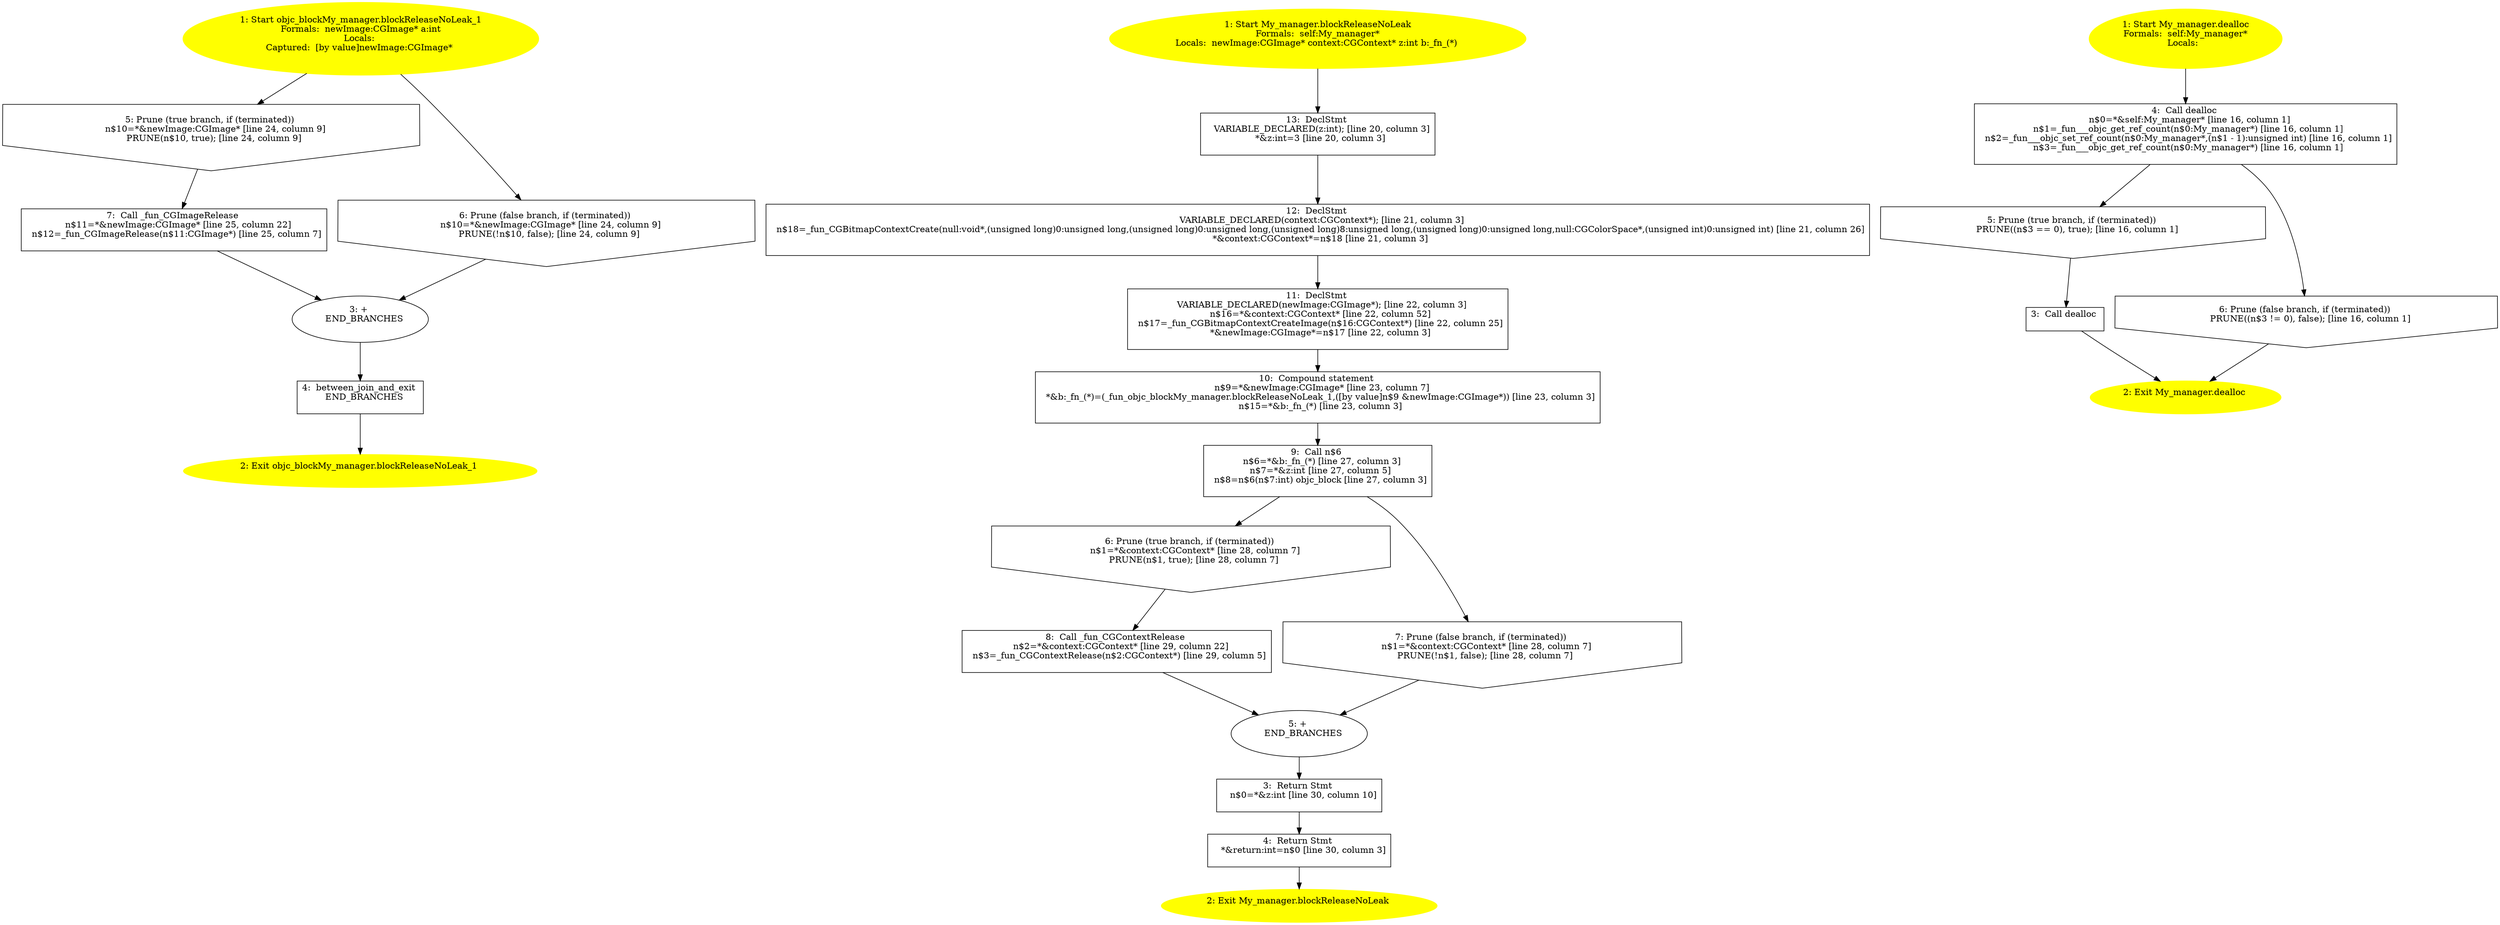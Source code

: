 /* @generated */
digraph cfg {
"objc_blockMy_manager.blockReleaseNoLeak_1(struct CGImage).d2039f8bbb0530575d5ff258d059d268_1" [label="1: Start objc_blockMy_manager.blockReleaseNoLeak_1\nFormals:  newImage:CGImage* a:int\nLocals: \nCaptured:  [by value]newImage:CGImage* \n  " color=yellow style=filled]
	

	 "objc_blockMy_manager.blockReleaseNoLeak_1(struct CGImage).d2039f8bbb0530575d5ff258d059d268_1" -> "objc_blockMy_manager.blockReleaseNoLeak_1(struct CGImage).d2039f8bbb0530575d5ff258d059d268_5" ;
	 "objc_blockMy_manager.blockReleaseNoLeak_1(struct CGImage).d2039f8bbb0530575d5ff258d059d268_1" -> "objc_blockMy_manager.blockReleaseNoLeak_1(struct CGImage).d2039f8bbb0530575d5ff258d059d268_6" ;
"objc_blockMy_manager.blockReleaseNoLeak_1(struct CGImage).d2039f8bbb0530575d5ff258d059d268_2" [label="2: Exit objc_blockMy_manager.blockReleaseNoLeak_1 \n  " color=yellow style=filled]
	

"objc_blockMy_manager.blockReleaseNoLeak_1(struct CGImage).d2039f8bbb0530575d5ff258d059d268_3" [label="3: + \n   END_BRANCHES\n " ]
	

	 "objc_blockMy_manager.blockReleaseNoLeak_1(struct CGImage).d2039f8bbb0530575d5ff258d059d268_3" -> "objc_blockMy_manager.blockReleaseNoLeak_1(struct CGImage).d2039f8bbb0530575d5ff258d059d268_4" ;
"objc_blockMy_manager.blockReleaseNoLeak_1(struct CGImage).d2039f8bbb0530575d5ff258d059d268_4" [label="4:  between_join_and_exit \n   END_BRANCHES\n " shape="box"]
	

	 "objc_blockMy_manager.blockReleaseNoLeak_1(struct CGImage).d2039f8bbb0530575d5ff258d059d268_4" -> "objc_blockMy_manager.blockReleaseNoLeak_1(struct CGImage).d2039f8bbb0530575d5ff258d059d268_2" ;
"objc_blockMy_manager.blockReleaseNoLeak_1(struct CGImage).d2039f8bbb0530575d5ff258d059d268_5" [label="5: Prune (true branch, if (terminated)) \n   n$10=*&newImage:CGImage* [line 24, column 9]\n  PRUNE(n$10, true); [line 24, column 9]\n " shape="invhouse"]
	

	 "objc_blockMy_manager.blockReleaseNoLeak_1(struct CGImage).d2039f8bbb0530575d5ff258d059d268_5" -> "objc_blockMy_manager.blockReleaseNoLeak_1(struct CGImage).d2039f8bbb0530575d5ff258d059d268_7" ;
"objc_blockMy_manager.blockReleaseNoLeak_1(struct CGImage).d2039f8bbb0530575d5ff258d059d268_6" [label="6: Prune (false branch, if (terminated)) \n   n$10=*&newImage:CGImage* [line 24, column 9]\n  PRUNE(!n$10, false); [line 24, column 9]\n " shape="invhouse"]
	

	 "objc_blockMy_manager.blockReleaseNoLeak_1(struct CGImage).d2039f8bbb0530575d5ff258d059d268_6" -> "objc_blockMy_manager.blockReleaseNoLeak_1(struct CGImage).d2039f8bbb0530575d5ff258d059d268_3" ;
"objc_blockMy_manager.blockReleaseNoLeak_1(struct CGImage).d2039f8bbb0530575d5ff258d059d268_7" [label="7:  Call _fun_CGImageRelease \n   n$11=*&newImage:CGImage* [line 25, column 22]\n  n$12=_fun_CGImageRelease(n$11:CGImage*) [line 25, column 7]\n " shape="box"]
	

	 "objc_blockMy_manager.blockReleaseNoLeak_1(struct CGImage).d2039f8bbb0530575d5ff258d059d268_7" -> "objc_blockMy_manager.blockReleaseNoLeak_1(struct CGImage).d2039f8bbb0530575d5ff258d059d268_3" ;
"blockReleaseNoLeak#My_manager#instance.0c48f80f024250b18a529440f1313af6_1" [label="1: Start My_manager.blockReleaseNoLeak\nFormals:  self:My_manager*\nLocals:  newImage:CGImage* context:CGContext* z:int b:_fn_(*) \n  " color=yellow style=filled]
	

	 "blockReleaseNoLeak#My_manager#instance.0c48f80f024250b18a529440f1313af6_1" -> "blockReleaseNoLeak#My_manager#instance.0c48f80f024250b18a529440f1313af6_13" ;
"blockReleaseNoLeak#My_manager#instance.0c48f80f024250b18a529440f1313af6_2" [label="2: Exit My_manager.blockReleaseNoLeak \n  " color=yellow style=filled]
	

"blockReleaseNoLeak#My_manager#instance.0c48f80f024250b18a529440f1313af6_3" [label="3:  Return Stmt \n   n$0=*&z:int [line 30, column 10]\n " shape="box"]
	

	 "blockReleaseNoLeak#My_manager#instance.0c48f80f024250b18a529440f1313af6_3" -> "blockReleaseNoLeak#My_manager#instance.0c48f80f024250b18a529440f1313af6_4" ;
"blockReleaseNoLeak#My_manager#instance.0c48f80f024250b18a529440f1313af6_4" [label="4:  Return Stmt \n   *&return:int=n$0 [line 30, column 3]\n " shape="box"]
	

	 "blockReleaseNoLeak#My_manager#instance.0c48f80f024250b18a529440f1313af6_4" -> "blockReleaseNoLeak#My_manager#instance.0c48f80f024250b18a529440f1313af6_2" ;
"blockReleaseNoLeak#My_manager#instance.0c48f80f024250b18a529440f1313af6_5" [label="5: + \n   END_BRANCHES\n " ]
	

	 "blockReleaseNoLeak#My_manager#instance.0c48f80f024250b18a529440f1313af6_5" -> "blockReleaseNoLeak#My_manager#instance.0c48f80f024250b18a529440f1313af6_3" ;
"blockReleaseNoLeak#My_manager#instance.0c48f80f024250b18a529440f1313af6_6" [label="6: Prune (true branch, if (terminated)) \n   n$1=*&context:CGContext* [line 28, column 7]\n  PRUNE(n$1, true); [line 28, column 7]\n " shape="invhouse"]
	

	 "blockReleaseNoLeak#My_manager#instance.0c48f80f024250b18a529440f1313af6_6" -> "blockReleaseNoLeak#My_manager#instance.0c48f80f024250b18a529440f1313af6_8" ;
"blockReleaseNoLeak#My_manager#instance.0c48f80f024250b18a529440f1313af6_7" [label="7: Prune (false branch, if (terminated)) \n   n$1=*&context:CGContext* [line 28, column 7]\n  PRUNE(!n$1, false); [line 28, column 7]\n " shape="invhouse"]
	

	 "blockReleaseNoLeak#My_manager#instance.0c48f80f024250b18a529440f1313af6_7" -> "blockReleaseNoLeak#My_manager#instance.0c48f80f024250b18a529440f1313af6_5" ;
"blockReleaseNoLeak#My_manager#instance.0c48f80f024250b18a529440f1313af6_8" [label="8:  Call _fun_CGContextRelease \n   n$2=*&context:CGContext* [line 29, column 22]\n  n$3=_fun_CGContextRelease(n$2:CGContext*) [line 29, column 5]\n " shape="box"]
	

	 "blockReleaseNoLeak#My_manager#instance.0c48f80f024250b18a529440f1313af6_8" -> "blockReleaseNoLeak#My_manager#instance.0c48f80f024250b18a529440f1313af6_5" ;
"blockReleaseNoLeak#My_manager#instance.0c48f80f024250b18a529440f1313af6_9" [label="9:  Call n$6 \n   n$6=*&b:_fn_(*) [line 27, column 3]\n  n$7=*&z:int [line 27, column 5]\n  n$8=n$6(n$7:int) objc_block [line 27, column 3]\n " shape="box"]
	

	 "blockReleaseNoLeak#My_manager#instance.0c48f80f024250b18a529440f1313af6_9" -> "blockReleaseNoLeak#My_manager#instance.0c48f80f024250b18a529440f1313af6_6" ;
	 "blockReleaseNoLeak#My_manager#instance.0c48f80f024250b18a529440f1313af6_9" -> "blockReleaseNoLeak#My_manager#instance.0c48f80f024250b18a529440f1313af6_7" ;
"blockReleaseNoLeak#My_manager#instance.0c48f80f024250b18a529440f1313af6_10" [label="10:  Compound statement \n   n$9=*&newImage:CGImage* [line 23, column 7]\n  *&b:_fn_(*)=(_fun_objc_blockMy_manager.blockReleaseNoLeak_1,([by value]n$9 &newImage:CGImage*)) [line 23, column 3]\n  n$15=*&b:_fn_(*) [line 23, column 3]\n " shape="box"]
	

	 "blockReleaseNoLeak#My_manager#instance.0c48f80f024250b18a529440f1313af6_10" -> "blockReleaseNoLeak#My_manager#instance.0c48f80f024250b18a529440f1313af6_9" ;
"blockReleaseNoLeak#My_manager#instance.0c48f80f024250b18a529440f1313af6_11" [label="11:  DeclStmt \n   VARIABLE_DECLARED(newImage:CGImage*); [line 22, column 3]\n  n$16=*&context:CGContext* [line 22, column 52]\n  n$17=_fun_CGBitmapContextCreateImage(n$16:CGContext*) [line 22, column 25]\n  *&newImage:CGImage*=n$17 [line 22, column 3]\n " shape="box"]
	

	 "blockReleaseNoLeak#My_manager#instance.0c48f80f024250b18a529440f1313af6_11" -> "blockReleaseNoLeak#My_manager#instance.0c48f80f024250b18a529440f1313af6_10" ;
"blockReleaseNoLeak#My_manager#instance.0c48f80f024250b18a529440f1313af6_12" [label="12:  DeclStmt \n   VARIABLE_DECLARED(context:CGContext*); [line 21, column 3]\n  n$18=_fun_CGBitmapContextCreate(null:void*,(unsigned long)0:unsigned long,(unsigned long)0:unsigned long,(unsigned long)8:unsigned long,(unsigned long)0:unsigned long,null:CGColorSpace*,(unsigned int)0:unsigned int) [line 21, column 26]\n  *&context:CGContext*=n$18 [line 21, column 3]\n " shape="box"]
	

	 "blockReleaseNoLeak#My_manager#instance.0c48f80f024250b18a529440f1313af6_12" -> "blockReleaseNoLeak#My_manager#instance.0c48f80f024250b18a529440f1313af6_11" ;
"blockReleaseNoLeak#My_manager#instance.0c48f80f024250b18a529440f1313af6_13" [label="13:  DeclStmt \n   VARIABLE_DECLARED(z:int); [line 20, column 3]\n  *&z:int=3 [line 20, column 3]\n " shape="box"]
	

	 "blockReleaseNoLeak#My_manager#instance.0c48f80f024250b18a529440f1313af6_13" -> "blockReleaseNoLeak#My_manager#instance.0c48f80f024250b18a529440f1313af6_12" ;
"dealloc#My_manager#instance.62748019ba808efecf04f93dd9aba402_1" [label="1: Start My_manager.dealloc\nFormals:  self:My_manager*\nLocals:  \n  " color=yellow style=filled]
	

	 "dealloc#My_manager#instance.62748019ba808efecf04f93dd9aba402_1" -> "dealloc#My_manager#instance.62748019ba808efecf04f93dd9aba402_4" ;
"dealloc#My_manager#instance.62748019ba808efecf04f93dd9aba402_2" [label="2: Exit My_manager.dealloc \n  " color=yellow style=filled]
	

"dealloc#My_manager#instance.62748019ba808efecf04f93dd9aba402_3" [label="3:  Call dealloc \n  " shape="box"]
	

	 "dealloc#My_manager#instance.62748019ba808efecf04f93dd9aba402_3" -> "dealloc#My_manager#instance.62748019ba808efecf04f93dd9aba402_2" ;
"dealloc#My_manager#instance.62748019ba808efecf04f93dd9aba402_4" [label="4:  Call dealloc \n   n$0=*&self:My_manager* [line 16, column 1]\n  n$1=_fun___objc_get_ref_count(n$0:My_manager*) [line 16, column 1]\n  n$2=_fun___objc_set_ref_count(n$0:My_manager*,(n$1 - 1):unsigned int) [line 16, column 1]\n  n$3=_fun___objc_get_ref_count(n$0:My_manager*) [line 16, column 1]\n " shape="box"]
	

	 "dealloc#My_manager#instance.62748019ba808efecf04f93dd9aba402_4" -> "dealloc#My_manager#instance.62748019ba808efecf04f93dd9aba402_5" ;
	 "dealloc#My_manager#instance.62748019ba808efecf04f93dd9aba402_4" -> "dealloc#My_manager#instance.62748019ba808efecf04f93dd9aba402_6" ;
"dealloc#My_manager#instance.62748019ba808efecf04f93dd9aba402_5" [label="5: Prune (true branch, if (terminated)) \n   PRUNE((n$3 == 0), true); [line 16, column 1]\n " shape="invhouse"]
	

	 "dealloc#My_manager#instance.62748019ba808efecf04f93dd9aba402_5" -> "dealloc#My_manager#instance.62748019ba808efecf04f93dd9aba402_3" ;
"dealloc#My_manager#instance.62748019ba808efecf04f93dd9aba402_6" [label="6: Prune (false branch, if (terminated)) \n   PRUNE((n$3 != 0), false); [line 16, column 1]\n " shape="invhouse"]
	

	 "dealloc#My_manager#instance.62748019ba808efecf04f93dd9aba402_6" -> "dealloc#My_manager#instance.62748019ba808efecf04f93dd9aba402_2" ;
}
